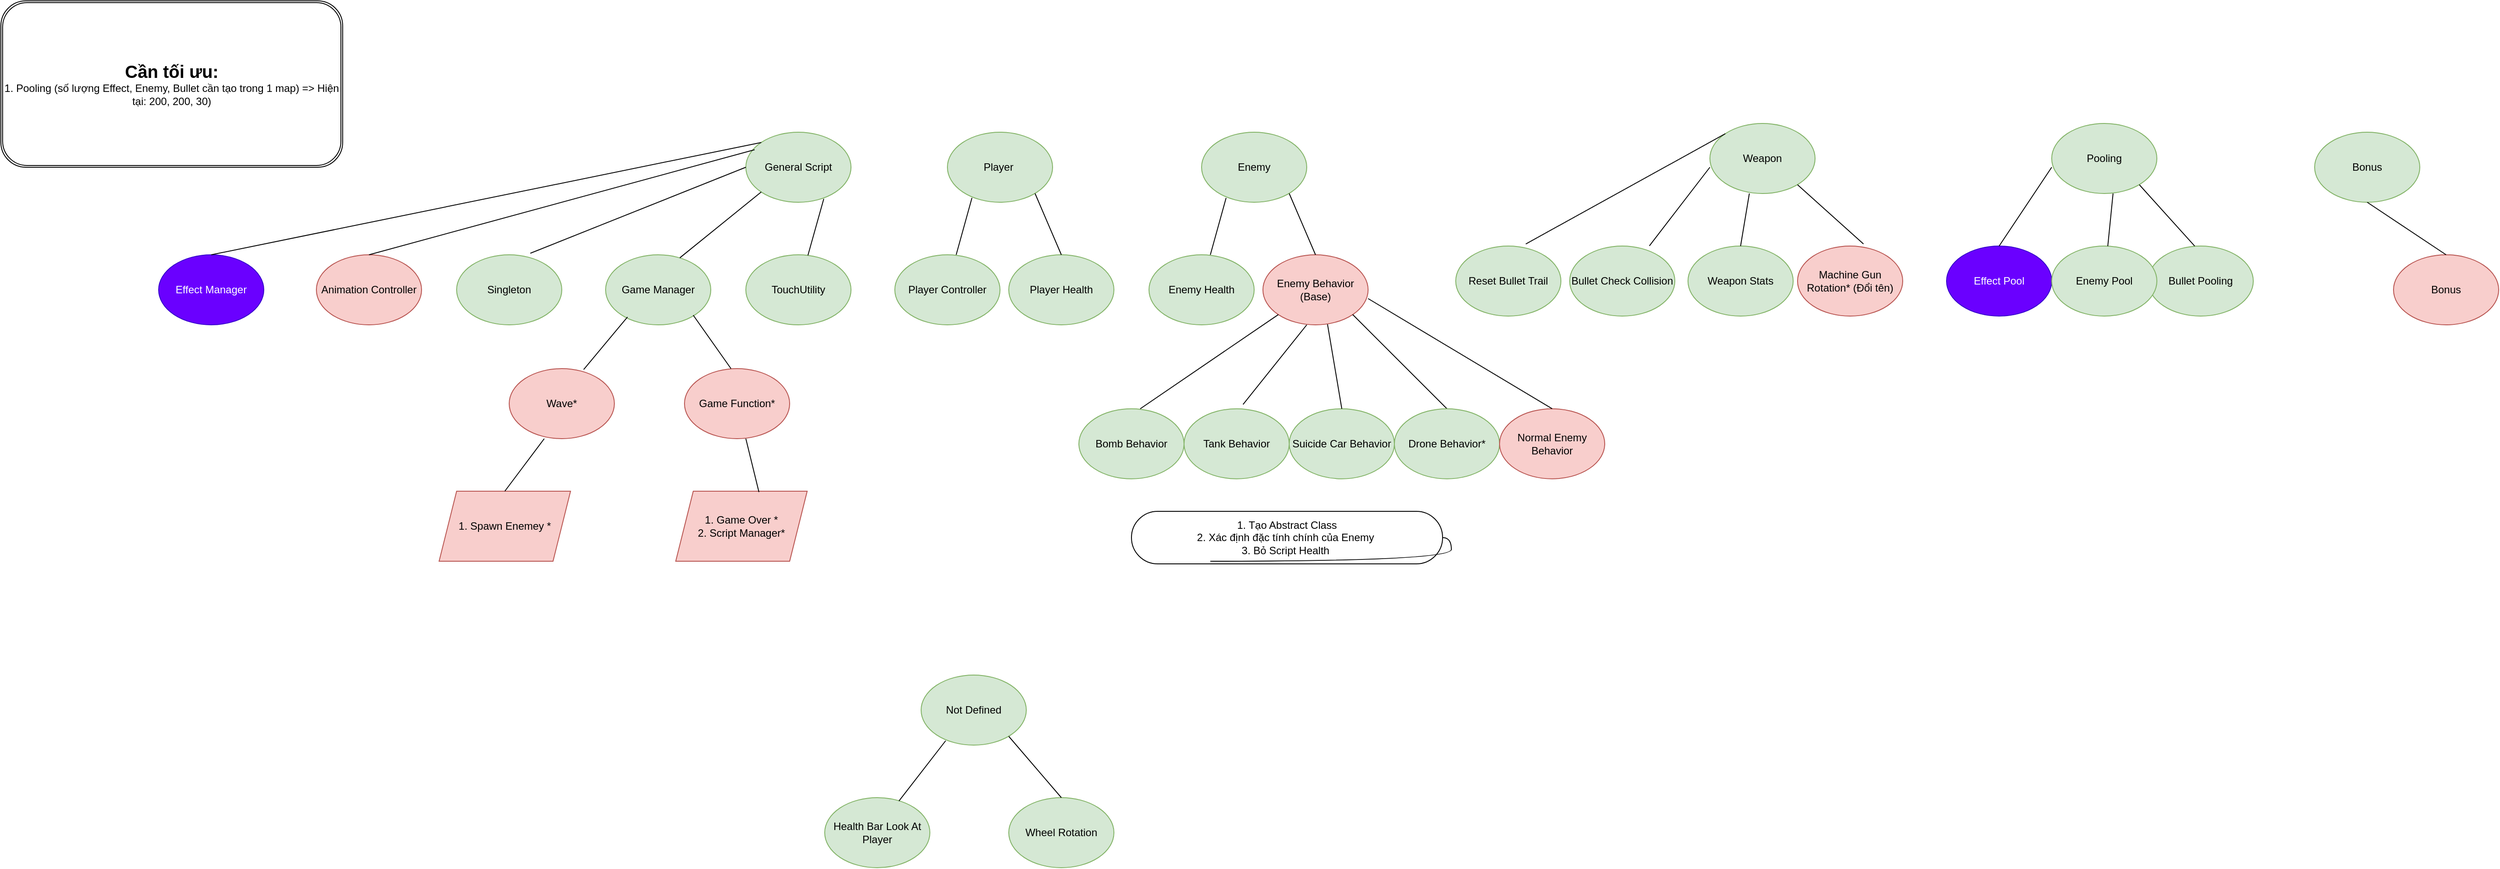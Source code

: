 <mxfile version="22.0.8" type="github">
  <diagram name="Page-1" id="9PU9EuGCnXwdUuO0IcID">
    <mxGraphModel dx="2698" dy="1047" grid="1" gridSize="10" guides="1" tooltips="1" connect="1" arrows="1" fold="1" page="1" pageScale="1" pageWidth="850" pageHeight="1100" math="0" shadow="0">
      <root>
        <mxCell id="0" />
        <mxCell id="1" parent="0" />
        <mxCell id="eYLm4bAdgKjMFK-X197l-1" value="General Script" style="ellipse;whiteSpace=wrap;html=1;fillColor=#d5e8d4;strokeColor=#82b366;" vertex="1" parent="1">
          <mxGeometry x="80" y="160" width="120" height="80" as="geometry" />
        </mxCell>
        <mxCell id="eYLm4bAdgKjMFK-X197l-2" value="Player&amp;nbsp;" style="ellipse;whiteSpace=wrap;html=1;fillColor=#d5e8d4;strokeColor=#82b366;" vertex="1" parent="1">
          <mxGeometry x="310" y="160" width="120" height="80" as="geometry" />
        </mxCell>
        <mxCell id="eYLm4bAdgKjMFK-X197l-4" value="Weapon" style="ellipse;whiteSpace=wrap;html=1;fillColor=#d5e8d4;strokeColor=#82b366;" vertex="1" parent="1">
          <mxGeometry x="1180" y="150" width="120" height="80" as="geometry" />
        </mxCell>
        <mxCell id="eYLm4bAdgKjMFK-X197l-6" value="Singleton" style="ellipse;whiteSpace=wrap;html=1;fillColor=#d5e8d4;strokeColor=#82b366;" vertex="1" parent="1">
          <mxGeometry x="-250" y="300" width="120" height="80" as="geometry" />
        </mxCell>
        <mxCell id="eYLm4bAdgKjMFK-X197l-7" value="TouchUtility" style="ellipse;whiteSpace=wrap;html=1;fillColor=#d5e8d4;strokeColor=#82b366;" vertex="1" parent="1">
          <mxGeometry x="80" y="300" width="120" height="80" as="geometry" />
        </mxCell>
        <mxCell id="eYLm4bAdgKjMFK-X197l-8" value="Game Manager" style="ellipse;whiteSpace=wrap;html=1;fillColor=#d5e8d4;strokeColor=#82b366;" vertex="1" parent="1">
          <mxGeometry x="-80" y="300" width="120" height="80" as="geometry" />
        </mxCell>
        <mxCell id="eYLm4bAdgKjMFK-X197l-9" value="1. Spawn Enemey *" style="shape=parallelogram;perimeter=parallelogramPerimeter;whiteSpace=wrap;html=1;fixedSize=1;fillColor=#f8cecc;strokeColor=#b85450;" vertex="1" parent="1">
          <mxGeometry x="-270" y="570" width="150" height="80" as="geometry" />
        </mxCell>
        <mxCell id="eYLm4bAdgKjMFK-X197l-10" value="Wave*" style="ellipse;whiteSpace=wrap;html=1;fillColor=#f8cecc;strokeColor=#b85450;" vertex="1" parent="1">
          <mxGeometry x="-190" y="430" width="120" height="80" as="geometry" />
        </mxCell>
        <mxCell id="eYLm4bAdgKjMFK-X197l-11" value="1. Game Over *&lt;br&gt;2. Script Manager*" style="shape=parallelogram;perimeter=parallelogramPerimeter;whiteSpace=wrap;html=1;fixedSize=1;fillColor=#f8cecc;strokeColor=#b85450;" vertex="1" parent="1">
          <mxGeometry y="570" width="150" height="80" as="geometry" />
        </mxCell>
        <mxCell id="eYLm4bAdgKjMFK-X197l-12" value="Game Function*" style="ellipse;whiteSpace=wrap;html=1;fillColor=#f8cecc;strokeColor=#b85450;" vertex="1" parent="1">
          <mxGeometry x="10" y="430" width="120" height="80" as="geometry" />
        </mxCell>
        <mxCell id="eYLm4bAdgKjMFK-X197l-15" value="" style="endArrow=none;html=1;rounded=0;exitX=0.5;exitY=0;exitDx=0;exitDy=0;" edge="1" parent="1" source="eYLm4bAdgKjMFK-X197l-9">
          <mxGeometry width="50" height="50" relative="1" as="geometry">
            <mxPoint x="-200" y="560" as="sourcePoint" />
            <mxPoint x="-150" y="510" as="targetPoint" />
          </mxGeometry>
        </mxCell>
        <mxCell id="eYLm4bAdgKjMFK-X197l-18" value="" style="endArrow=none;html=1;rounded=0;exitX=0.633;exitY=0.013;exitDx=0;exitDy=0;exitPerimeter=0;" edge="1" parent="1" source="eYLm4bAdgKjMFK-X197l-11">
          <mxGeometry width="50" height="50" relative="1" as="geometry">
            <mxPoint x="35" y="570" as="sourcePoint" />
            <mxPoint x="80" y="510" as="targetPoint" />
          </mxGeometry>
        </mxCell>
        <mxCell id="eYLm4bAdgKjMFK-X197l-19" value="" style="endArrow=none;html=1;rounded=0;exitX=0.442;exitY=0;exitDx=0;exitDy=0;exitPerimeter=0;" edge="1" parent="1" source="eYLm4bAdgKjMFK-X197l-12">
          <mxGeometry width="50" height="50" relative="1" as="geometry">
            <mxPoint x="35" y="430" as="sourcePoint" />
            <mxPoint x="20" y="369" as="targetPoint" />
          </mxGeometry>
        </mxCell>
        <mxCell id="eYLm4bAdgKjMFK-X197l-20" value="" style="endArrow=none;html=1;rounded=0;exitX=0.708;exitY=0.013;exitDx=0;exitDy=0;exitPerimeter=0;entryX=0.208;entryY=0.888;entryDx=0;entryDy=0;entryPerimeter=0;" edge="1" parent="1" source="eYLm4bAdgKjMFK-X197l-10" target="eYLm4bAdgKjMFK-X197l-8">
          <mxGeometry width="50" height="50" relative="1" as="geometry">
            <mxPoint x="-17" y="430" as="sourcePoint" />
            <mxPoint x="-60" y="370" as="targetPoint" />
          </mxGeometry>
        </mxCell>
        <mxCell id="eYLm4bAdgKjMFK-X197l-21" value="" style="endArrow=none;html=1;rounded=0;exitX=0.701;exitY=-0.022;exitDx=0;exitDy=0;exitPerimeter=0;entryX=0.208;entryY=0.888;entryDx=0;entryDy=0;entryPerimeter=0;" edge="1" parent="1" source="eYLm4bAdgKjMFK-X197l-6">
          <mxGeometry width="50" height="50" relative="1" as="geometry">
            <mxPoint x="30" y="260" as="sourcePoint" />
            <mxPoint x="80" y="200" as="targetPoint" />
          </mxGeometry>
        </mxCell>
        <mxCell id="eYLm4bAdgKjMFK-X197l-22" value="" style="endArrow=none;html=1;rounded=0;exitX=0.706;exitY=0.043;exitDx=0;exitDy=0;exitPerimeter=0;entryX=0;entryY=1;entryDx=0;entryDy=0;" edge="1" parent="1" source="eYLm4bAdgKjMFK-X197l-8" target="eYLm4bAdgKjMFK-X197l-1">
          <mxGeometry width="50" height="50" relative="1" as="geometry">
            <mxPoint x="-156" y="308" as="sourcePoint" />
            <mxPoint x="90" y="210" as="targetPoint" />
          </mxGeometry>
        </mxCell>
        <mxCell id="eYLm4bAdgKjMFK-X197l-23" value="" style="endArrow=none;html=1;rounded=0;entryX=0.741;entryY=0.951;entryDx=0;entryDy=0;entryPerimeter=0;" edge="1" parent="1" source="eYLm4bAdgKjMFK-X197l-7" target="eYLm4bAdgKjMFK-X197l-1">
          <mxGeometry width="50" height="50" relative="1" as="geometry">
            <mxPoint x="20" y="310" as="sourcePoint" />
            <mxPoint x="100" y="220" as="targetPoint" />
          </mxGeometry>
        </mxCell>
        <mxCell id="eYLm4bAdgKjMFK-X197l-24" value="Animation Controller" style="ellipse;whiteSpace=wrap;html=1;fillColor=#f8cecc;strokeColor=#b85450;" vertex="1" parent="1">
          <mxGeometry x="-410" y="300" width="120" height="80" as="geometry" />
        </mxCell>
        <mxCell id="eYLm4bAdgKjMFK-X197l-25" value="" style="endArrow=none;html=1;rounded=0;exitX=0.5;exitY=0;exitDx=0;exitDy=0;" edge="1" parent="1" source="eYLm4bAdgKjMFK-X197l-24">
          <mxGeometry width="50" height="50" relative="1" as="geometry">
            <mxPoint x="-220" y="268" as="sourcePoint" />
            <mxPoint x="90" y="180" as="targetPoint" />
          </mxGeometry>
        </mxCell>
        <mxCell id="eYLm4bAdgKjMFK-X197l-26" value="Player Health" style="ellipse;whiteSpace=wrap;html=1;fillColor=#d5e8d4;strokeColor=#82b366;" vertex="1" parent="1">
          <mxGeometry x="380" y="300" width="120" height="80" as="geometry" />
        </mxCell>
        <mxCell id="eYLm4bAdgKjMFK-X197l-27" value="Player Controller" style="ellipse;whiteSpace=wrap;html=1;fillColor=#d5e8d4;strokeColor=#82b366;" vertex="1" parent="1">
          <mxGeometry x="250" y="300" width="120" height="80" as="geometry" />
        </mxCell>
        <mxCell id="eYLm4bAdgKjMFK-X197l-28" value="" style="endArrow=none;html=1;rounded=0;entryX=0.741;entryY=0.951;entryDx=0;entryDy=0;entryPerimeter=0;" edge="1" parent="1">
          <mxGeometry width="50" height="50" relative="1" as="geometry">
            <mxPoint x="320" y="300" as="sourcePoint" />
            <mxPoint x="338" y="235" as="targetPoint" />
          </mxGeometry>
        </mxCell>
        <mxCell id="eYLm4bAdgKjMFK-X197l-29" value="" style="endArrow=none;html=1;rounded=0;entryX=0.741;entryY=0.951;entryDx=0;entryDy=0;entryPerimeter=0;exitX=0.5;exitY=0;exitDx=0;exitDy=0;exitPerimeter=0;" edge="1" parent="1" source="eYLm4bAdgKjMFK-X197l-26">
          <mxGeometry width="50" height="50" relative="1" as="geometry">
            <mxPoint x="470" y="295" as="sourcePoint" />
            <mxPoint x="410" y="230" as="targetPoint" />
          </mxGeometry>
        </mxCell>
        <mxCell id="eYLm4bAdgKjMFK-X197l-30" value="Weapon Stats" style="ellipse;whiteSpace=wrap;html=1;fillColor=#d5e8d4;strokeColor=#82b366;" vertex="1" parent="1">
          <mxGeometry x="1155" y="290" width="120" height="80" as="geometry" />
        </mxCell>
        <mxCell id="eYLm4bAdgKjMFK-X197l-35" value="Enemy" style="ellipse;whiteSpace=wrap;html=1;fillColor=#d5e8d4;strokeColor=#82b366;" vertex="1" parent="1">
          <mxGeometry x="600" y="160" width="120" height="80" as="geometry" />
        </mxCell>
        <mxCell id="eYLm4bAdgKjMFK-X197l-36" value="Enemy Behavior (Base)" style="ellipse;whiteSpace=wrap;html=1;fillColor=#f8cecc;strokeColor=#b85450;" vertex="1" parent="1">
          <mxGeometry x="670" y="300" width="120" height="80" as="geometry" />
        </mxCell>
        <mxCell id="eYLm4bAdgKjMFK-X197l-37" value="Enemy Health" style="ellipse;whiteSpace=wrap;html=1;fillColor=#d5e8d4;strokeColor=#82b366;" vertex="1" parent="1">
          <mxGeometry x="540" y="300" width="120" height="80" as="geometry" />
        </mxCell>
        <mxCell id="eYLm4bAdgKjMFK-X197l-38" value="" style="endArrow=none;html=1;rounded=0;entryX=0.741;entryY=0.951;entryDx=0;entryDy=0;entryPerimeter=0;" edge="1" parent="1">
          <mxGeometry width="50" height="50" relative="1" as="geometry">
            <mxPoint x="610" y="300" as="sourcePoint" />
            <mxPoint x="628" y="235" as="targetPoint" />
          </mxGeometry>
        </mxCell>
        <mxCell id="eYLm4bAdgKjMFK-X197l-39" value="" style="endArrow=none;html=1;rounded=0;entryX=0.741;entryY=0.951;entryDx=0;entryDy=0;entryPerimeter=0;exitX=0.5;exitY=0;exitDx=0;exitDy=0;exitPerimeter=0;" edge="1" source="eYLm4bAdgKjMFK-X197l-36" parent="1">
          <mxGeometry width="50" height="50" relative="1" as="geometry">
            <mxPoint x="760" y="295" as="sourcePoint" />
            <mxPoint x="700" y="230" as="targetPoint" />
          </mxGeometry>
        </mxCell>
        <mxCell id="eYLm4bAdgKjMFK-X197l-42" value="" style="endArrow=none;html=1;rounded=0;entryX=1;entryY=1;entryDx=0;entryDy=0;exitX=0.5;exitY=0;exitDx=0;exitDy=0;exitPerimeter=0;" edge="1" source="eYLm4bAdgKjMFK-X197l-43" parent="1" target="eYLm4bAdgKjMFK-X197l-36">
          <mxGeometry width="50" height="50" relative="1" as="geometry">
            <mxPoint x="840" y="460.86" as="sourcePoint" />
            <mxPoint x="780" y="395.86" as="targetPoint" />
          </mxGeometry>
        </mxCell>
        <mxCell id="eYLm4bAdgKjMFK-X197l-43" value="Drone Behavior*" style="ellipse;whiteSpace=wrap;html=1;fillColor=#d5e8d4;strokeColor=#82b366;" vertex="1" parent="1">
          <mxGeometry x="820" y="475.86" width="120" height="80" as="geometry" />
        </mxCell>
        <mxCell id="eYLm4bAdgKjMFK-X197l-44" value="Suicide Car Behavior" style="ellipse;whiteSpace=wrap;html=1;fillColor=#d5e8d4;strokeColor=#82b366;" vertex="1" parent="1">
          <mxGeometry x="700" y="475.86" width="120" height="80" as="geometry" />
        </mxCell>
        <mxCell id="eYLm4bAdgKjMFK-X197l-45" value="Bomb Behavior" style="ellipse;whiteSpace=wrap;html=1;fillColor=#d5e8d4;strokeColor=#82b366;" vertex="1" parent="1">
          <mxGeometry x="460" y="475.86" width="120" height="80" as="geometry" />
        </mxCell>
        <mxCell id="eYLm4bAdgKjMFK-X197l-46" value="Tank Behavior" style="ellipse;whiteSpace=wrap;html=1;fillColor=#d5e8d4;strokeColor=#82b366;" vertex="1" parent="1">
          <mxGeometry x="580" y="475.86" width="120" height="80" as="geometry" />
        </mxCell>
        <mxCell id="eYLm4bAdgKjMFK-X197l-47" value="" style="endArrow=none;html=1;rounded=0;entryX=0.614;entryY=0.991;entryDx=0;entryDy=0;entryPerimeter=0;exitX=0.5;exitY=0;exitDx=0;exitDy=0;" edge="1" parent="1" source="eYLm4bAdgKjMFK-X197l-44" target="eYLm4bAdgKjMFK-X197l-36">
          <mxGeometry width="50" height="50" relative="1" as="geometry">
            <mxPoint x="840" y="475.86" as="sourcePoint" />
            <mxPoint x="740" y="395.86" as="targetPoint" />
          </mxGeometry>
        </mxCell>
        <mxCell id="eYLm4bAdgKjMFK-X197l-48" value="" style="endArrow=none;html=1;rounded=0;exitX=0.561;exitY=-0.062;exitDx=0;exitDy=0;exitPerimeter=0;" edge="1" parent="1" source="eYLm4bAdgKjMFK-X197l-46">
          <mxGeometry width="50" height="50" relative="1" as="geometry">
            <mxPoint x="708" y="475.86" as="sourcePoint" />
            <mxPoint x="720" y="380" as="targetPoint" />
          </mxGeometry>
        </mxCell>
        <mxCell id="eYLm4bAdgKjMFK-X197l-49" value="" style="endArrow=none;html=1;rounded=0;entryX=0;entryY=1;entryDx=0;entryDy=0;exitX=0.5;exitY=0;exitDx=0;exitDy=0;" edge="1" parent="1" target="eYLm4bAdgKjMFK-X197l-36">
          <mxGeometry width="50" height="50" relative="1" as="geometry">
            <mxPoint x="530" y="475.86" as="sourcePoint" />
            <mxPoint x="717.574" y="384.144" as="targetPoint" />
          </mxGeometry>
        </mxCell>
        <mxCell id="eYLm4bAdgKjMFK-X197l-50" value="1. Tạo Abstract Class&lt;br&gt;2. Xác định đặc tính chính của Enemy&amp;nbsp;&lt;br&gt;3. Bỏ Script Health&amp;nbsp;" style="whiteSpace=wrap;html=1;rounded=1;arcSize=50;align=center;verticalAlign=middle;strokeWidth=1;autosize=1;spacing=4;treeFolding=1;treeMoving=1;newEdgeStyle={&quot;edgeStyle&quot;:&quot;entityRelationEdgeStyle&quot;,&quot;startArrow&quot;:&quot;none&quot;,&quot;endArrow&quot;:&quot;none&quot;,&quot;segment&quot;:10,&quot;curved&quot;:1,&quot;sourcePerimeterSpacing&quot;:0,&quot;targetPerimeterSpacing&quot;:0};" vertex="1" parent="1">
          <mxGeometry x="520" y="593" width="355" height="60" as="geometry" />
        </mxCell>
        <mxCell id="eYLm4bAdgKjMFK-X197l-51" value="" style="edgeStyle=entityRelationEdgeStyle;startArrow=none;endArrow=none;segment=10;curved=1;sourcePerimeterSpacing=0;targetPerimeterSpacing=0;rounded=0;" edge="1" target="eYLm4bAdgKjMFK-X197l-50" parent="1">
          <mxGeometry relative="1" as="geometry">
            <mxPoint x="610" y="650" as="sourcePoint" />
          </mxGeometry>
        </mxCell>
        <mxCell id="eYLm4bAdgKjMFK-X197l-52" value="Normal Enemy Behavior" style="ellipse;whiteSpace=wrap;html=1;fillColor=#f8cecc;strokeColor=#b85450;" vertex="1" parent="1">
          <mxGeometry x="940" y="475.86" width="120" height="80" as="geometry" />
        </mxCell>
        <mxCell id="eYLm4bAdgKjMFK-X197l-53" value="" style="endArrow=none;html=1;rounded=0;entryX=1;entryY=1;entryDx=0;entryDy=0;exitX=0.5;exitY=0;exitDx=0;exitDy=0;" edge="1" parent="1" source="eYLm4bAdgKjMFK-X197l-52">
          <mxGeometry width="50" height="50" relative="1" as="geometry">
            <mxPoint x="898" y="458" as="sourcePoint" />
            <mxPoint x="790" y="350" as="targetPoint" />
          </mxGeometry>
        </mxCell>
        <mxCell id="eYLm4bAdgKjMFK-X197l-54" value="Bullet Check Collision" style="ellipse;whiteSpace=wrap;html=1;fillColor=#d5e8d4;strokeColor=#82b366;" vertex="1" parent="1">
          <mxGeometry x="1020" y="290" width="120" height="80" as="geometry" />
        </mxCell>
        <mxCell id="eYLm4bAdgKjMFK-X197l-55" value="Machine Gun Rotation* (Đổi tên)" style="ellipse;whiteSpace=wrap;html=1;fillColor=#f8cecc;strokeColor=#b85450;" vertex="1" parent="1">
          <mxGeometry x="1280" y="290" width="120" height="80" as="geometry" />
        </mxCell>
        <mxCell id="eYLm4bAdgKjMFK-X197l-56" value="Reset Bullet Trail" style="ellipse;whiteSpace=wrap;html=1;fillColor=#d5e8d4;strokeColor=#82b366;" vertex="1" parent="1">
          <mxGeometry x="890" y="290" width="120" height="80" as="geometry" />
        </mxCell>
        <mxCell id="eYLm4bAdgKjMFK-X197l-59" value="" style="endArrow=none;html=1;rounded=0;entryX=0.741;entryY=0.951;entryDx=0;entryDy=0;entryPerimeter=0;exitX=0.627;exitY=-0.029;exitDx=0;exitDy=0;exitPerimeter=0;" edge="1" parent="1" source="eYLm4bAdgKjMFK-X197l-55">
          <mxGeometry width="50" height="50" relative="1" as="geometry">
            <mxPoint x="1310" y="290" as="sourcePoint" />
            <mxPoint x="1280" y="220" as="targetPoint" />
          </mxGeometry>
        </mxCell>
        <mxCell id="eYLm4bAdgKjMFK-X197l-60" value="" style="endArrow=none;html=1;rounded=0;entryX=0.741;entryY=0.951;entryDx=0;entryDy=0;entryPerimeter=0;exitX=0.5;exitY=0;exitDx=0;exitDy=0;" edge="1" parent="1" source="eYLm4bAdgKjMFK-X197l-30">
          <mxGeometry width="50" height="50" relative="1" as="geometry">
            <mxPoint x="1300" y="298" as="sourcePoint" />
            <mxPoint x="1225" y="230" as="targetPoint" />
          </mxGeometry>
        </mxCell>
        <mxCell id="eYLm4bAdgKjMFK-X197l-61" value="" style="endArrow=none;html=1;rounded=0;entryX=0.741;entryY=0.951;entryDx=0;entryDy=0;entryPerimeter=0;exitX=0.758;exitY=-0.003;exitDx=0;exitDy=0;exitPerimeter=0;" edge="1" parent="1" source="eYLm4bAdgKjMFK-X197l-54">
          <mxGeometry width="50" height="50" relative="1" as="geometry">
            <mxPoint x="1170" y="260" as="sourcePoint" />
            <mxPoint x="1180" y="200" as="targetPoint" />
          </mxGeometry>
        </mxCell>
        <mxCell id="eYLm4bAdgKjMFK-X197l-62" value="" style="endArrow=none;html=1;rounded=0;entryX=0;entryY=0;entryDx=0;entryDy=0;exitX=0.666;exitY=-0.029;exitDx=0;exitDy=0;exitPerimeter=0;" edge="1" parent="1" source="eYLm4bAdgKjMFK-X197l-56" target="eYLm4bAdgKjMFK-X197l-4">
          <mxGeometry width="50" height="50" relative="1" as="geometry">
            <mxPoint x="1111" y="270" as="sourcePoint" />
            <mxPoint x="1180" y="180" as="targetPoint" />
          </mxGeometry>
        </mxCell>
        <mxCell id="eYLm4bAdgKjMFK-X197l-63" value="Pooling" style="ellipse;whiteSpace=wrap;html=1;fillColor=#d5e8d4;strokeColor=#82b366;" vertex="1" parent="1">
          <mxGeometry x="1570" y="150" width="120" height="80" as="geometry" />
        </mxCell>
        <mxCell id="eYLm4bAdgKjMFK-X197l-64" value="Effect Pool" style="ellipse;whiteSpace=wrap;html=1;fillColor=#6a00ff;strokeColor=#3700CC;fontColor=#ffffff;" vertex="1" parent="1">
          <mxGeometry x="1450" y="290" width="120" height="80" as="geometry" />
        </mxCell>
        <mxCell id="eYLm4bAdgKjMFK-X197l-66" value="Bullet Pooling" style="ellipse;whiteSpace=wrap;html=1;fillColor=#d5e8d4;strokeColor=#82b366;" vertex="1" parent="1">
          <mxGeometry x="1680" y="290" width="120" height="80" as="geometry" />
        </mxCell>
        <mxCell id="eYLm4bAdgKjMFK-X197l-68" value="" style="endArrow=none;html=1;rounded=0;entryX=0.741;entryY=0.951;entryDx=0;entryDy=0;entryPerimeter=0;exitX=0.443;exitY=0.001;exitDx=0;exitDy=0;exitPerimeter=0;" edge="1" source="eYLm4bAdgKjMFK-X197l-66" parent="1">
          <mxGeometry width="50" height="50" relative="1" as="geometry">
            <mxPoint x="1700" y="290" as="sourcePoint" />
            <mxPoint x="1670" y="220" as="targetPoint" />
          </mxGeometry>
        </mxCell>
        <mxCell id="eYLm4bAdgKjMFK-X197l-69" value="" style="endArrow=none;html=1;rounded=0;entryX=0;entryY=0.625;entryDx=0;entryDy=0;entryPerimeter=0;exitX=0.5;exitY=0;exitDx=0;exitDy=0;" edge="1" source="eYLm4bAdgKjMFK-X197l-64" parent="1" target="eYLm4bAdgKjMFK-X197l-63">
          <mxGeometry width="50" height="50" relative="1" as="geometry">
            <mxPoint x="1690" y="298" as="sourcePoint" />
            <mxPoint x="1615" y="230" as="targetPoint" />
          </mxGeometry>
        </mxCell>
        <mxCell id="eYLm4bAdgKjMFK-X197l-72" value="Bonus" style="ellipse;whiteSpace=wrap;html=1;fillColor=#d5e8d4;strokeColor=#82b366;" vertex="1" parent="1">
          <mxGeometry x="1870" y="160" width="120" height="80" as="geometry" />
        </mxCell>
        <mxCell id="eYLm4bAdgKjMFK-X197l-73" value="Bonus" style="ellipse;whiteSpace=wrap;html=1;fillColor=#f8cecc;strokeColor=#b85450;" vertex="1" parent="1">
          <mxGeometry x="1960" y="300" width="120" height="80" as="geometry" />
        </mxCell>
        <mxCell id="eYLm4bAdgKjMFK-X197l-76" value="" style="endArrow=none;html=1;rounded=0;entryX=0.5;entryY=1;entryDx=0;entryDy=0;exitX=0.5;exitY=0;exitDx=0;exitDy=0;" edge="1" source="eYLm4bAdgKjMFK-X197l-73" target="eYLm4bAdgKjMFK-X197l-72" parent="1">
          <mxGeometry width="50" height="50" relative="1" as="geometry">
            <mxPoint x="2030" y="308" as="sourcePoint" />
            <mxPoint x="1955" y="240" as="targetPoint" />
          </mxGeometry>
        </mxCell>
        <mxCell id="eYLm4bAdgKjMFK-X197l-77" value="Enemy Pool" style="ellipse;whiteSpace=wrap;html=1;fillColor=#d5e8d4;strokeColor=#82b366;" vertex="1" parent="1">
          <mxGeometry x="1570" y="290" width="120" height="80" as="geometry" />
        </mxCell>
        <mxCell id="eYLm4bAdgKjMFK-X197l-78" value="" style="endArrow=none;html=1;rounded=0;entryX=0;entryY=0.625;entryDx=0;entryDy=0;entryPerimeter=0;" edge="1" parent="1" source="eYLm4bAdgKjMFK-X197l-77">
          <mxGeometry width="50" height="50" relative="1" as="geometry">
            <mxPoint x="1590" y="320" as="sourcePoint" />
            <mxPoint x="1640" y="230" as="targetPoint" />
          </mxGeometry>
        </mxCell>
        <mxCell id="eYLm4bAdgKjMFK-X197l-79" value="Effect Manager" style="ellipse;whiteSpace=wrap;html=1;fillColor=#6a00ff;strokeColor=#3700CC;fontColor=#ffffff;" vertex="1" parent="1">
          <mxGeometry x="-590" y="300" width="120" height="80" as="geometry" />
        </mxCell>
        <mxCell id="eYLm4bAdgKjMFK-X197l-80" value="" style="endArrow=none;html=1;rounded=0;exitX=0.5;exitY=0;exitDx=0;exitDy=0;entryX=0;entryY=0;entryDx=0;entryDy=0;" edge="1" parent="1" target="eYLm4bAdgKjMFK-X197l-1">
          <mxGeometry width="50" height="50" relative="1" as="geometry">
            <mxPoint x="-530" y="300" as="sourcePoint" />
            <mxPoint x="-90" y="180" as="targetPoint" />
          </mxGeometry>
        </mxCell>
        <mxCell id="eYLm4bAdgKjMFK-X197l-81" value="Not Defined" style="ellipse;whiteSpace=wrap;html=1;fillColor=#d5e8d4;strokeColor=#82b366;" vertex="1" parent="1">
          <mxGeometry x="280" y="780" width="120" height="80" as="geometry" />
        </mxCell>
        <mxCell id="eYLm4bAdgKjMFK-X197l-82" value="Wheel Rotation" style="ellipse;whiteSpace=wrap;html=1;fillColor=#d5e8d4;strokeColor=#82b366;" vertex="1" parent="1">
          <mxGeometry x="380" y="920" width="120" height="80" as="geometry" />
        </mxCell>
        <mxCell id="eYLm4bAdgKjMFK-X197l-83" value="Health Bar Look At Player" style="ellipse;whiteSpace=wrap;html=1;fillColor=#d5e8d4;strokeColor=#82b366;" vertex="1" parent="1">
          <mxGeometry x="170" y="920" width="120" height="80" as="geometry" />
        </mxCell>
        <mxCell id="eYLm4bAdgKjMFK-X197l-84" value="" style="endArrow=none;html=1;rounded=0;entryX=0.741;entryY=0.951;entryDx=0;entryDy=0;entryPerimeter=0;exitX=0.706;exitY=0.048;exitDx=0;exitDy=0;exitPerimeter=0;" edge="1" parent="1" source="eYLm4bAdgKjMFK-X197l-83">
          <mxGeometry width="50" height="50" relative="1" as="geometry">
            <mxPoint x="290" y="920" as="sourcePoint" />
            <mxPoint x="308" y="855" as="targetPoint" />
          </mxGeometry>
        </mxCell>
        <mxCell id="eYLm4bAdgKjMFK-X197l-85" value="" style="endArrow=none;html=1;rounded=0;entryX=0.741;entryY=0.951;entryDx=0;entryDy=0;entryPerimeter=0;exitX=0.5;exitY=0;exitDx=0;exitDy=0;exitPerimeter=0;" edge="1" source="eYLm4bAdgKjMFK-X197l-82" parent="1">
          <mxGeometry width="50" height="50" relative="1" as="geometry">
            <mxPoint x="440" y="915" as="sourcePoint" />
            <mxPoint x="380" y="850" as="targetPoint" />
          </mxGeometry>
        </mxCell>
        <mxCell id="eYLm4bAdgKjMFK-X197l-92" value="&lt;b&gt;&lt;font style=&quot;font-size: 20px;&quot;&gt;Cần tối ưu:&lt;/font&gt;&lt;/b&gt;&lt;br&gt;1. Pooling (số lượng Effect, Enemy, Bullet cần tạo trong 1 map) =&amp;gt; Hiện tại: 200, 200, 30)" style="shape=ext;double=1;rounded=1;whiteSpace=wrap;html=1;align=center;" vertex="1" parent="1">
          <mxGeometry x="-770" y="10" width="390" height="190" as="geometry" />
        </mxCell>
      </root>
    </mxGraphModel>
  </diagram>
</mxfile>
